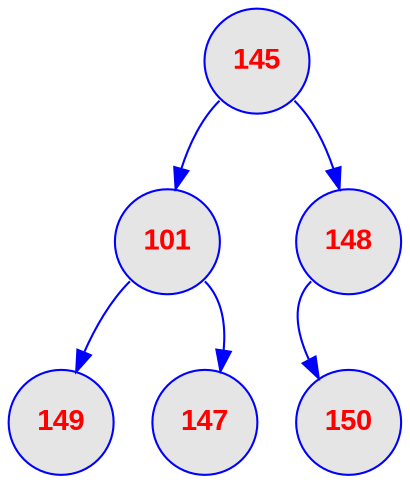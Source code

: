 digraph tas {
	node [
		fontname  = "Arial bold" 
		fontsize  = "14"
		fontcolor = "red"
		style     = "rounded, filled"
		shape     = "circle"
		fillcolor = "grey90"
		color     = "blue"
		width     = "0.5"
	]

	edge [
		color     = "blue"
	]

	0 [label = "145"];
	0 [label = "145"];
	0:sw -> 1;
	1 [label = "101"];
	1 [label = "101"];
	1:sw -> 3;
	3 [label = "149"];
	1:se -> 4;
	4 [label = "147"];
	0:se -> 2;
	2 [label = "148"];
	2 [label = "148"];
	2:sw -> 5;
	5 [label = "150"];
}

